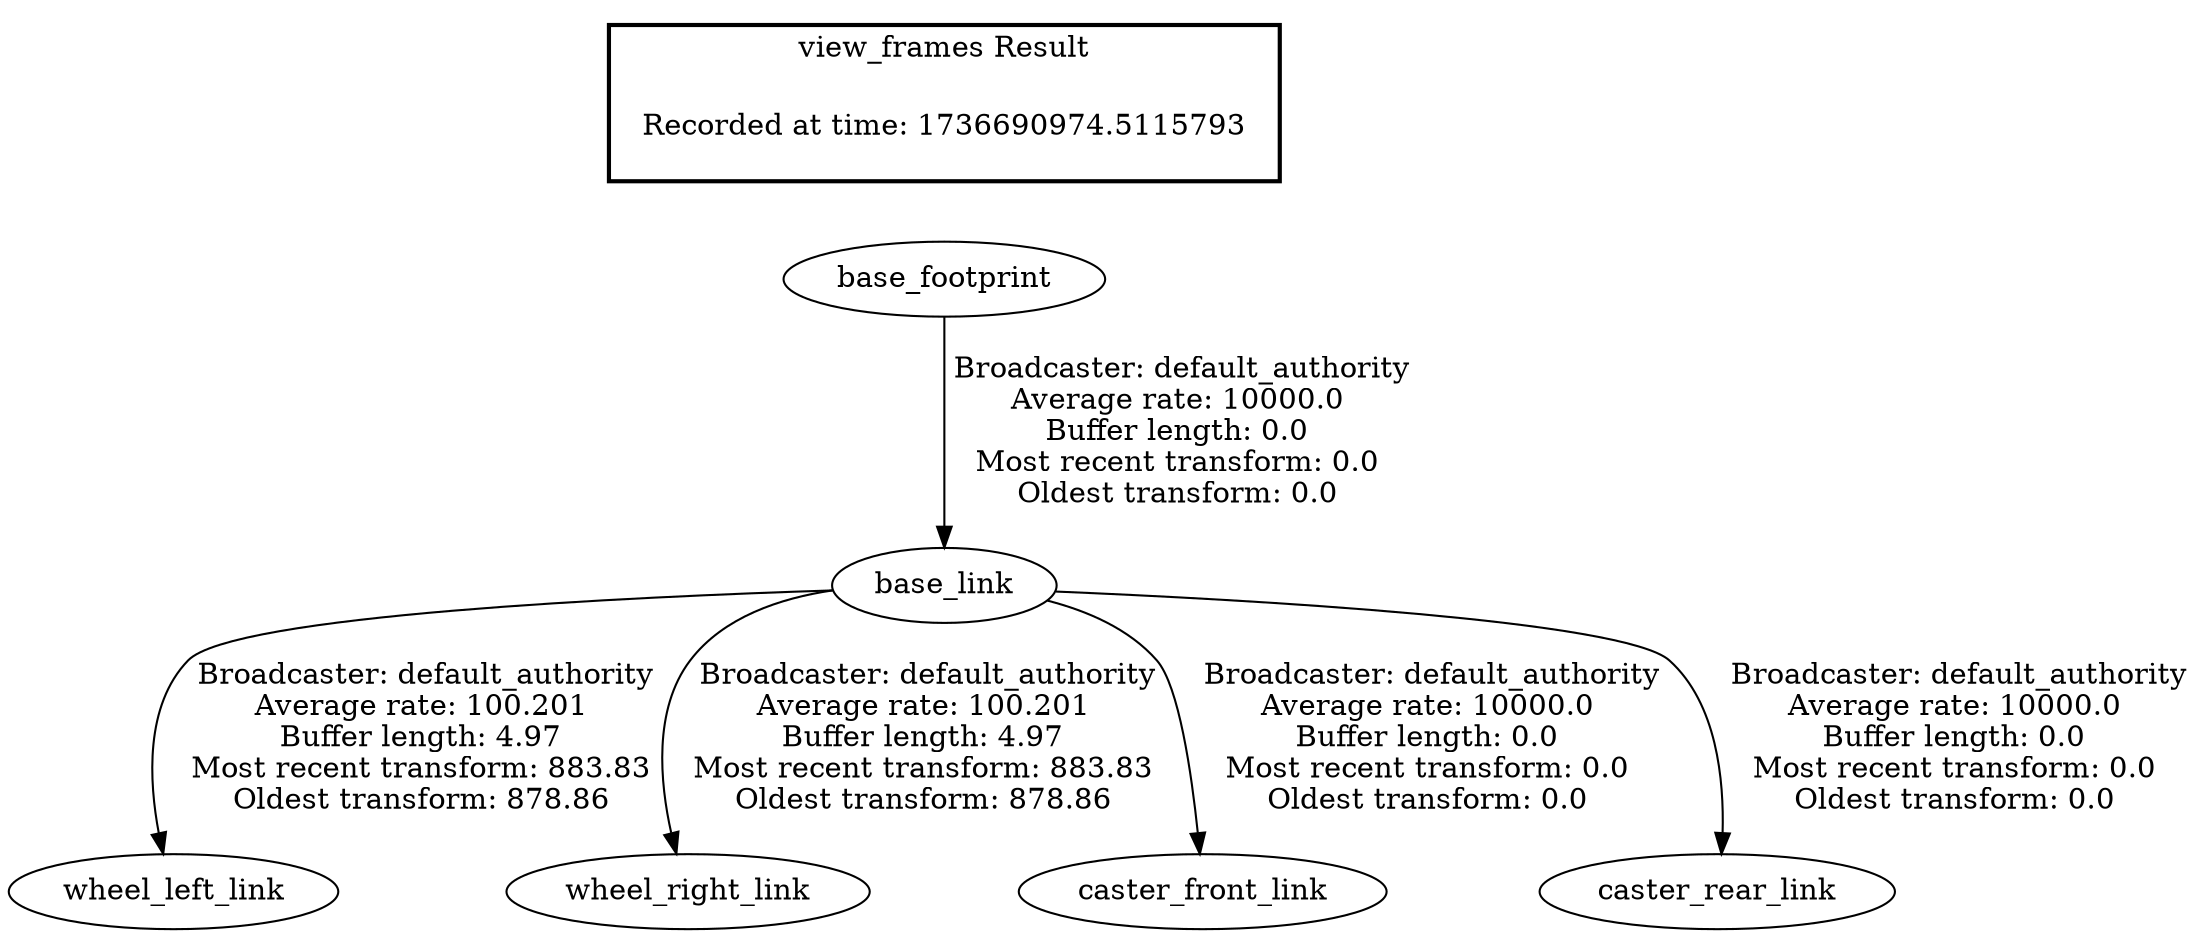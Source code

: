 digraph G {
"base_link" -> "wheel_left_link"[label=" Broadcaster: default_authority\nAverage rate: 100.201\nBuffer length: 4.97\nMost recent transform: 883.83\nOldest transform: 878.86\n"];
"base_footprint" -> "base_link"[label=" Broadcaster: default_authority\nAverage rate: 10000.0\nBuffer length: 0.0\nMost recent transform: 0.0\nOldest transform: 0.0\n"];
"base_link" -> "wheel_right_link"[label=" Broadcaster: default_authority\nAverage rate: 100.201\nBuffer length: 4.97\nMost recent transform: 883.83\nOldest transform: 878.86\n"];
"base_link" -> "caster_front_link"[label=" Broadcaster: default_authority\nAverage rate: 10000.0\nBuffer length: 0.0\nMost recent transform: 0.0\nOldest transform: 0.0\n"];
"base_link" -> "caster_rear_link"[label=" Broadcaster: default_authority\nAverage rate: 10000.0\nBuffer length: 0.0\nMost recent transform: 0.0\nOldest transform: 0.0\n"];
edge [style=invis];
 subgraph cluster_legend { style=bold; color=black; label ="view_frames Result";
"Recorded at time: 1736690974.5115793"[ shape=plaintext ] ;
}->"base_footprint";
}